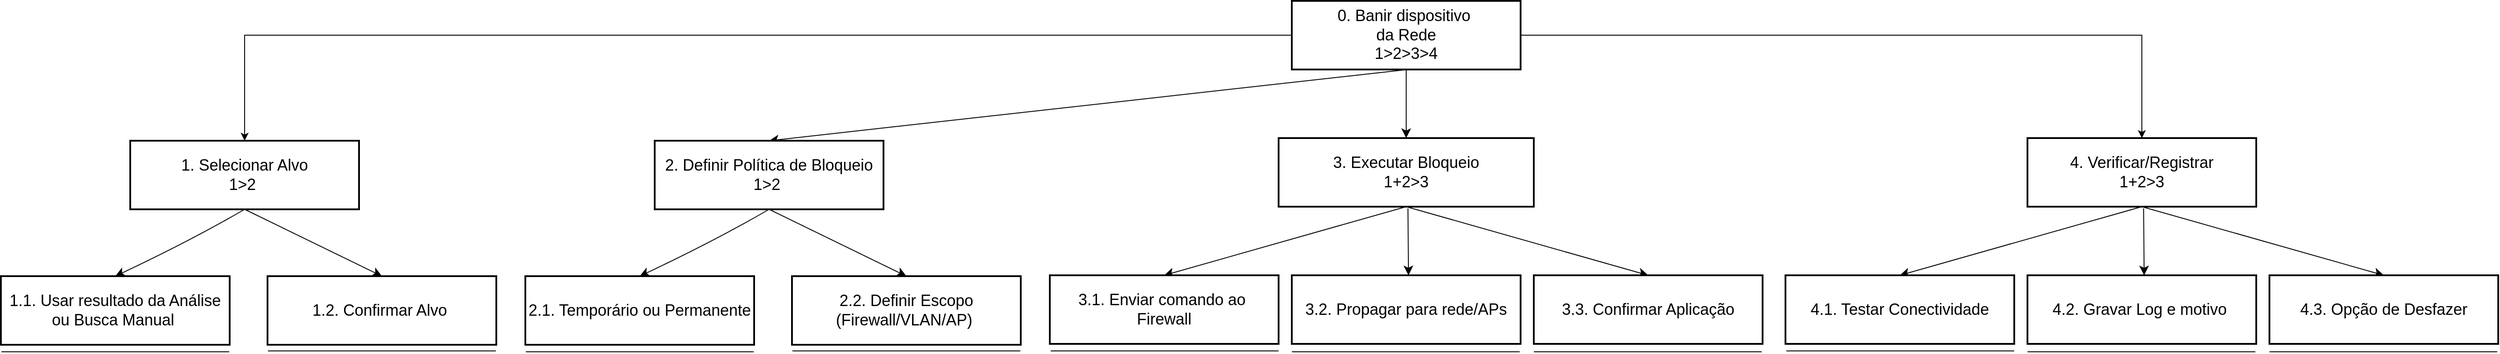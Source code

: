 <mxfile version="28.2.5">
  <diagram id="Il9Fi1deLX2TvpJTLiLy" name="Página-1">
    <mxGraphModel dx="3794" dy="1608" grid="0" gridSize="10" guides="1" tooltips="1" connect="1" arrows="1" fold="1" page="0" pageScale="1" pageWidth="827" pageHeight="1169" math="0" shadow="0">
      <root>
        <mxCell id="0" />
        <mxCell id="1" parent="0" />
        <mxCell id="qsnHaNQ02W6kuQBdbHIu-49" style="edgeStyle=none;curved=1;rounded=0;orthogonalLoop=1;jettySize=auto;html=1;exitX=0.5;exitY=1;exitDx=0;exitDy=0;entryX=0.5;entryY=0;entryDx=0;entryDy=0;fontSize=12;startSize=8;endSize=8;" parent="1" source="8" target="qsnHaNQ02W6kuQBdbHIu-48" edge="1">
          <mxGeometry relative="1" as="geometry" />
        </mxCell>
        <mxCell id="OoxH8hwJsNauPjpLRao7-24" style="edgeStyle=orthogonalEdgeStyle;rounded=0;orthogonalLoop=1;jettySize=auto;html=1;exitX=1;exitY=0.5;exitDx=0;exitDy=0;entryX=0.5;entryY=0;entryDx=0;entryDy=0;" parent="1" source="8" target="OoxH8hwJsNauPjpLRao7-10" edge="1">
          <mxGeometry relative="1" as="geometry" />
        </mxCell>
        <mxCell id="OoxH8hwJsNauPjpLRao7-26" style="edgeStyle=orthogonalEdgeStyle;rounded=0;orthogonalLoop=1;jettySize=auto;html=1;exitX=0;exitY=0.5;exitDx=0;exitDy=0;entryX=0.5;entryY=0;entryDx=0;entryDy=0;" parent="1" source="8" target="qsnHaNQ02W6kuQBdbHIu-45" edge="1">
          <mxGeometry relative="1" as="geometry" />
        </mxCell>
        <mxCell id="8" value="0. Banir dispositivo &#xa;da Rede&#xa;1&gt;2&gt;3&gt;4" style="whiteSpace=wrap;strokeWidth=2;fontSize=18;" parent="1" vertex="1">
          <mxGeometry x="59" y="-132" width="260" height="78" as="geometry" />
        </mxCell>
        <mxCell id="qsnHaNQ02W6kuQBdbHIu-43" value="1.1. Usar resultado da Análise ou Busca Manual " style="whiteSpace=wrap;strokeWidth=2;fontSize=18;" parent="1" vertex="1">
          <mxGeometry x="-1408" y="181" width="260" height="78" as="geometry" />
        </mxCell>
        <mxCell id="qsnHaNQ02W6kuQBdbHIu-44" value="1.2. Confirmar Alvo " style="whiteSpace=wrap;strokeWidth=2;fontSize=18;" parent="1" vertex="1">
          <mxGeometry x="-1105" y="181" width="260" height="78" as="geometry" />
        </mxCell>
        <mxCell id="qsnHaNQ02W6kuQBdbHIu-46" style="edgeStyle=none;curved=1;rounded=0;orthogonalLoop=1;jettySize=auto;html=1;exitX=0.5;exitY=1;exitDx=0;exitDy=0;entryX=0.5;entryY=0;entryDx=0;entryDy=0;fontSize=12;startSize=8;endSize=8;" parent="1" source="qsnHaNQ02W6kuQBdbHIu-45" target="qsnHaNQ02W6kuQBdbHIu-43" edge="1">
          <mxGeometry relative="1" as="geometry">
            <Array as="points">
              <mxPoint x="-1193" y="141" />
            </Array>
          </mxGeometry>
        </mxCell>
        <mxCell id="qsnHaNQ02W6kuQBdbHIu-47" style="edgeStyle=none;curved=1;rounded=0;orthogonalLoop=1;jettySize=auto;html=1;exitX=0.5;exitY=1;exitDx=0;exitDy=0;entryX=0.5;entryY=0;entryDx=0;entryDy=0;fontSize=12;startSize=8;endSize=8;" parent="1" source="qsnHaNQ02W6kuQBdbHIu-45" target="qsnHaNQ02W6kuQBdbHIu-44" edge="1">
          <mxGeometry relative="1" as="geometry" />
        </mxCell>
        <mxCell id="qsnHaNQ02W6kuQBdbHIu-45" value="1. Selecionar Alvo&#xa;1&gt;2 " style="whiteSpace=wrap;strokeWidth=2;fontSize=18;" parent="1" vertex="1">
          <mxGeometry x="-1261" y="27" width="260" height="78" as="geometry" />
        </mxCell>
        <mxCell id="qsnHaNQ02W6kuQBdbHIu-56" style="edgeStyle=none;curved=1;rounded=0;orthogonalLoop=1;jettySize=auto;html=1;exitX=0.5;exitY=1;exitDx=0;exitDy=0;entryX=0.5;entryY=0;entryDx=0;entryDy=0;fontSize=12;startSize=8;endSize=8;" parent="1" source="qsnHaNQ02W6kuQBdbHIu-48" target="qsnHaNQ02W6kuQBdbHIu-54" edge="1">
          <mxGeometry relative="1" as="geometry" />
        </mxCell>
        <mxCell id="qsnHaNQ02W6kuQBdbHIu-57" style="edgeStyle=none;curved=1;rounded=0;orthogonalLoop=1;jettySize=auto;html=1;exitX=0.5;exitY=1;exitDx=0;exitDy=0;entryX=0.5;entryY=0;entryDx=0;entryDy=0;fontSize=12;startSize=8;endSize=8;" parent="1" source="qsnHaNQ02W6kuQBdbHIu-48" target="qsnHaNQ02W6kuQBdbHIu-55" edge="1">
          <mxGeometry relative="1" as="geometry" />
        </mxCell>
        <mxCell id="qsnHaNQ02W6kuQBdbHIu-48" value="3. Executar Bloqueio&#xa;1+2&gt;3" style="whiteSpace=wrap;strokeWidth=2;fontSize=18;" parent="1" vertex="1">
          <mxGeometry x="44" y="24" width="290" height="78" as="geometry" />
        </mxCell>
        <mxCell id="qsnHaNQ02W6kuQBdbHIu-51" value="" style="endArrow=none;html=1;rounded=0;fontSize=12;startSize=8;endSize=8;curved=1;" parent="1" edge="1">
          <mxGeometry width="50" height="50" relative="1" as="geometry">
            <mxPoint x="-1407.5" y="267" as="sourcePoint" />
            <mxPoint x="-1148.5" y="267" as="targetPoint" />
          </mxGeometry>
        </mxCell>
        <mxCell id="qsnHaNQ02W6kuQBdbHIu-52" value="" style="endArrow=none;html=1;rounded=0;fontSize=12;startSize=8;endSize=8;curved=1;" parent="1" edge="1">
          <mxGeometry width="50" height="50" relative="1" as="geometry">
            <mxPoint x="-1104.5" y="266" as="sourcePoint" />
            <mxPoint x="-845.5" y="266" as="targetPoint" />
          </mxGeometry>
        </mxCell>
        <mxCell id="qsnHaNQ02W6kuQBdbHIu-54" value="3.1. Enviar comando ao &#xa;Firewall" style="whiteSpace=wrap;strokeWidth=2;fontSize=18;" parent="1" vertex="1">
          <mxGeometry x="-216" y="180" width="260" height="78" as="geometry" />
        </mxCell>
        <mxCell id="qsnHaNQ02W6kuQBdbHIu-55" value="3.3. Confirmar Aplicação" style="whiteSpace=wrap;strokeWidth=2;fontSize=18;" parent="1" vertex="1">
          <mxGeometry x="334" y="180" width="260" height="78" as="geometry" />
        </mxCell>
        <mxCell id="qsnHaNQ02W6kuQBdbHIu-58" value="" style="endArrow=none;html=1;rounded=0;fontSize=12;startSize=8;endSize=8;curved=1;" parent="1" edge="1">
          <mxGeometry width="50" height="50" relative="1" as="geometry">
            <mxPoint x="-215" y="266" as="sourcePoint" />
            <mxPoint x="44" y="266" as="targetPoint" />
          </mxGeometry>
        </mxCell>
        <mxCell id="qsnHaNQ02W6kuQBdbHIu-59" value="" style="endArrow=none;html=1;rounded=0;fontSize=12;startSize=8;endSize=8;curved=1;" parent="1" edge="1">
          <mxGeometry width="50" height="50" relative="1" as="geometry">
            <mxPoint x="334" y="267" as="sourcePoint" />
            <mxPoint x="593" y="267" as="targetPoint" />
          </mxGeometry>
        </mxCell>
        <mxCell id="OoxH8hwJsNauPjpLRao7-10" value="4. Verificar/Registrar&#xa;1+2&gt;3" style="whiteSpace=wrap;strokeWidth=2;fontSize=18;" parent="1" vertex="1">
          <mxGeometry x="895" y="24" width="260" height="78" as="geometry" />
        </mxCell>
        <mxCell id="nKwixSlPxWK7HE1tJYBq-8" style="edgeStyle=none;curved=1;rounded=0;orthogonalLoop=1;jettySize=auto;html=1;exitX=0.5;exitY=1;exitDx=0;exitDy=0;fontSize=12;startSize=8;endSize=8;entryX=0.51;entryY=0;entryDx=0;entryDy=0;entryPerimeter=0;" parent="1" target="nKwixSlPxWK7HE1tJYBq-9" edge="1">
          <mxGeometry relative="1" as="geometry">
            <mxPoint x="191" y="104" as="sourcePoint" />
            <mxPoint x="191" y="172" as="targetPoint" />
          </mxGeometry>
        </mxCell>
        <mxCell id="nKwixSlPxWK7HE1tJYBq-9" value="3.2. Propagar para rede/APs" style="whiteSpace=wrap;strokeWidth=2;fontSize=18;" parent="1" vertex="1">
          <mxGeometry x="59" y="180" width="260" height="78" as="geometry" />
        </mxCell>
        <mxCell id="nKwixSlPxWK7HE1tJYBq-10" value="" style="endArrow=none;html=1;rounded=0;fontSize=12;startSize=8;endSize=8;curved=1;" parent="1" edge="1">
          <mxGeometry width="50" height="50" relative="1" as="geometry">
            <mxPoint x="59" y="267" as="sourcePoint" />
            <mxPoint x="318" y="267" as="targetPoint" />
          </mxGeometry>
        </mxCell>
        <mxCell id="nKwixSlPxWK7HE1tJYBq-11" style="edgeStyle=none;curved=1;rounded=0;orthogonalLoop=1;jettySize=auto;html=1;exitX=0.5;exitY=1;exitDx=0;exitDy=0;fontSize=12;startSize=8;endSize=8;entryX=0.5;entryY=0;entryDx=0;entryDy=0;" parent="1" target="nKwixSlPxWK7HE1tJYBq-16" edge="1">
          <mxGeometry relative="1" as="geometry">
            <mxPoint x="191" y="-54" as="sourcePoint" />
            <mxPoint x="-328" y="40" as="targetPoint" />
          </mxGeometry>
        </mxCell>
        <mxCell id="nKwixSlPxWK7HE1tJYBq-12" value="2.1. Temporário ou Permanente" style="whiteSpace=wrap;strokeWidth=2;fontSize=18;" parent="1" vertex="1">
          <mxGeometry x="-812" y="181" width="260" height="78" as="geometry" />
        </mxCell>
        <mxCell id="nKwixSlPxWK7HE1tJYBq-13" value="2.2. Definir Escopo (Firewall/VLAN/AP) " style="whiteSpace=wrap;strokeWidth=2;fontSize=18;" parent="1" vertex="1">
          <mxGeometry x="-509" y="181" width="260" height="78" as="geometry" />
        </mxCell>
        <mxCell id="nKwixSlPxWK7HE1tJYBq-14" style="edgeStyle=none;curved=1;rounded=0;orthogonalLoop=1;jettySize=auto;html=1;exitX=0.5;exitY=1;exitDx=0;exitDy=0;entryX=0.5;entryY=0;entryDx=0;entryDy=0;fontSize=12;startSize=8;endSize=8;" parent="1" source="nKwixSlPxWK7HE1tJYBq-16" target="nKwixSlPxWK7HE1tJYBq-12" edge="1">
          <mxGeometry relative="1" as="geometry">
            <Array as="points">
              <mxPoint x="-597" y="141" />
            </Array>
          </mxGeometry>
        </mxCell>
        <mxCell id="nKwixSlPxWK7HE1tJYBq-15" style="edgeStyle=none;curved=1;rounded=0;orthogonalLoop=1;jettySize=auto;html=1;exitX=0.5;exitY=1;exitDx=0;exitDy=0;entryX=0.5;entryY=0;entryDx=0;entryDy=0;fontSize=12;startSize=8;endSize=8;" parent="1" source="nKwixSlPxWK7HE1tJYBq-16" target="nKwixSlPxWK7HE1tJYBq-13" edge="1">
          <mxGeometry relative="1" as="geometry" />
        </mxCell>
        <mxCell id="nKwixSlPxWK7HE1tJYBq-16" value="2. Definir Política de Bloqueio&#xa;1&gt;2 " style="whiteSpace=wrap;strokeWidth=2;fontSize=18;" parent="1" vertex="1">
          <mxGeometry x="-665" y="27" width="260" height="78" as="geometry" />
        </mxCell>
        <mxCell id="nKwixSlPxWK7HE1tJYBq-17" value="" style="endArrow=none;html=1;rounded=0;fontSize=12;startSize=8;endSize=8;curved=1;" parent="1" edge="1">
          <mxGeometry width="50" height="50" relative="1" as="geometry">
            <mxPoint x="-811.5" y="267" as="sourcePoint" />
            <mxPoint x="-552.5" y="267" as="targetPoint" />
          </mxGeometry>
        </mxCell>
        <mxCell id="nKwixSlPxWK7HE1tJYBq-18" value="" style="endArrow=none;html=1;rounded=0;fontSize=12;startSize=8;endSize=8;curved=1;" parent="1" edge="1">
          <mxGeometry width="50" height="50" relative="1" as="geometry">
            <mxPoint x="-508.5" y="266" as="sourcePoint" />
            <mxPoint x="-249.5" y="266" as="targetPoint" />
          </mxGeometry>
        </mxCell>
        <mxCell id="njUbaGd4xHnLmdT2wz7K-8" style="edgeStyle=none;curved=1;rounded=0;orthogonalLoop=1;jettySize=auto;html=1;exitX=0.5;exitY=1;exitDx=0;exitDy=0;entryX=0.5;entryY=0;entryDx=0;entryDy=0;fontSize=12;startSize=8;endSize=8;" edge="1" parent="1" target="njUbaGd4xHnLmdT2wz7K-10">
          <mxGeometry relative="1" as="geometry">
            <mxPoint x="1025" y="102" as="sourcePoint" />
          </mxGeometry>
        </mxCell>
        <mxCell id="njUbaGd4xHnLmdT2wz7K-9" style="edgeStyle=none;curved=1;rounded=0;orthogonalLoop=1;jettySize=auto;html=1;exitX=0.5;exitY=1;exitDx=0;exitDy=0;entryX=0.5;entryY=0;entryDx=0;entryDy=0;fontSize=12;startSize=8;endSize=8;" edge="1" parent="1" target="njUbaGd4xHnLmdT2wz7K-11">
          <mxGeometry relative="1" as="geometry">
            <mxPoint x="1025" y="102" as="sourcePoint" />
          </mxGeometry>
        </mxCell>
        <mxCell id="njUbaGd4xHnLmdT2wz7K-10" value="4.1. Testar Conectividade" style="whiteSpace=wrap;strokeWidth=2;fontSize=18;" vertex="1" parent="1">
          <mxGeometry x="620" y="180" width="260" height="78" as="geometry" />
        </mxCell>
        <mxCell id="njUbaGd4xHnLmdT2wz7K-11" value="4.3. Opção de Desfazer" style="whiteSpace=wrap;strokeWidth=2;fontSize=18;" vertex="1" parent="1">
          <mxGeometry x="1170" y="180" width="260" height="78" as="geometry" />
        </mxCell>
        <mxCell id="njUbaGd4xHnLmdT2wz7K-12" value="" style="endArrow=none;html=1;rounded=0;fontSize=12;startSize=8;endSize=8;curved=1;" edge="1" parent="1">
          <mxGeometry width="50" height="50" relative="1" as="geometry">
            <mxPoint x="621" y="266" as="sourcePoint" />
            <mxPoint x="880" y="266" as="targetPoint" />
          </mxGeometry>
        </mxCell>
        <mxCell id="njUbaGd4xHnLmdT2wz7K-13" value="" style="endArrow=none;html=1;rounded=0;fontSize=12;startSize=8;endSize=8;curved=1;" edge="1" parent="1">
          <mxGeometry width="50" height="50" relative="1" as="geometry">
            <mxPoint x="1170" y="267" as="sourcePoint" />
            <mxPoint x="1429" y="267" as="targetPoint" />
          </mxGeometry>
        </mxCell>
        <mxCell id="njUbaGd4xHnLmdT2wz7K-14" style="edgeStyle=none;curved=1;rounded=0;orthogonalLoop=1;jettySize=auto;html=1;exitX=0.5;exitY=1;exitDx=0;exitDy=0;fontSize=12;startSize=8;endSize=8;entryX=0.51;entryY=0;entryDx=0;entryDy=0;entryPerimeter=0;" edge="1" parent="1" target="njUbaGd4xHnLmdT2wz7K-15">
          <mxGeometry relative="1" as="geometry">
            <mxPoint x="1027" y="104" as="sourcePoint" />
            <mxPoint x="1027" y="172" as="targetPoint" />
          </mxGeometry>
        </mxCell>
        <mxCell id="njUbaGd4xHnLmdT2wz7K-15" value="4.2. Gravar Log e motivo " style="whiteSpace=wrap;strokeWidth=2;fontSize=18;" vertex="1" parent="1">
          <mxGeometry x="895" y="180" width="260" height="78" as="geometry" />
        </mxCell>
        <mxCell id="njUbaGd4xHnLmdT2wz7K-16" value="" style="endArrow=none;html=1;rounded=0;fontSize=12;startSize=8;endSize=8;curved=1;" edge="1" parent="1">
          <mxGeometry width="50" height="50" relative="1" as="geometry">
            <mxPoint x="895" y="267" as="sourcePoint" />
            <mxPoint x="1154" y="267" as="targetPoint" />
          </mxGeometry>
        </mxCell>
      </root>
    </mxGraphModel>
  </diagram>
</mxfile>
